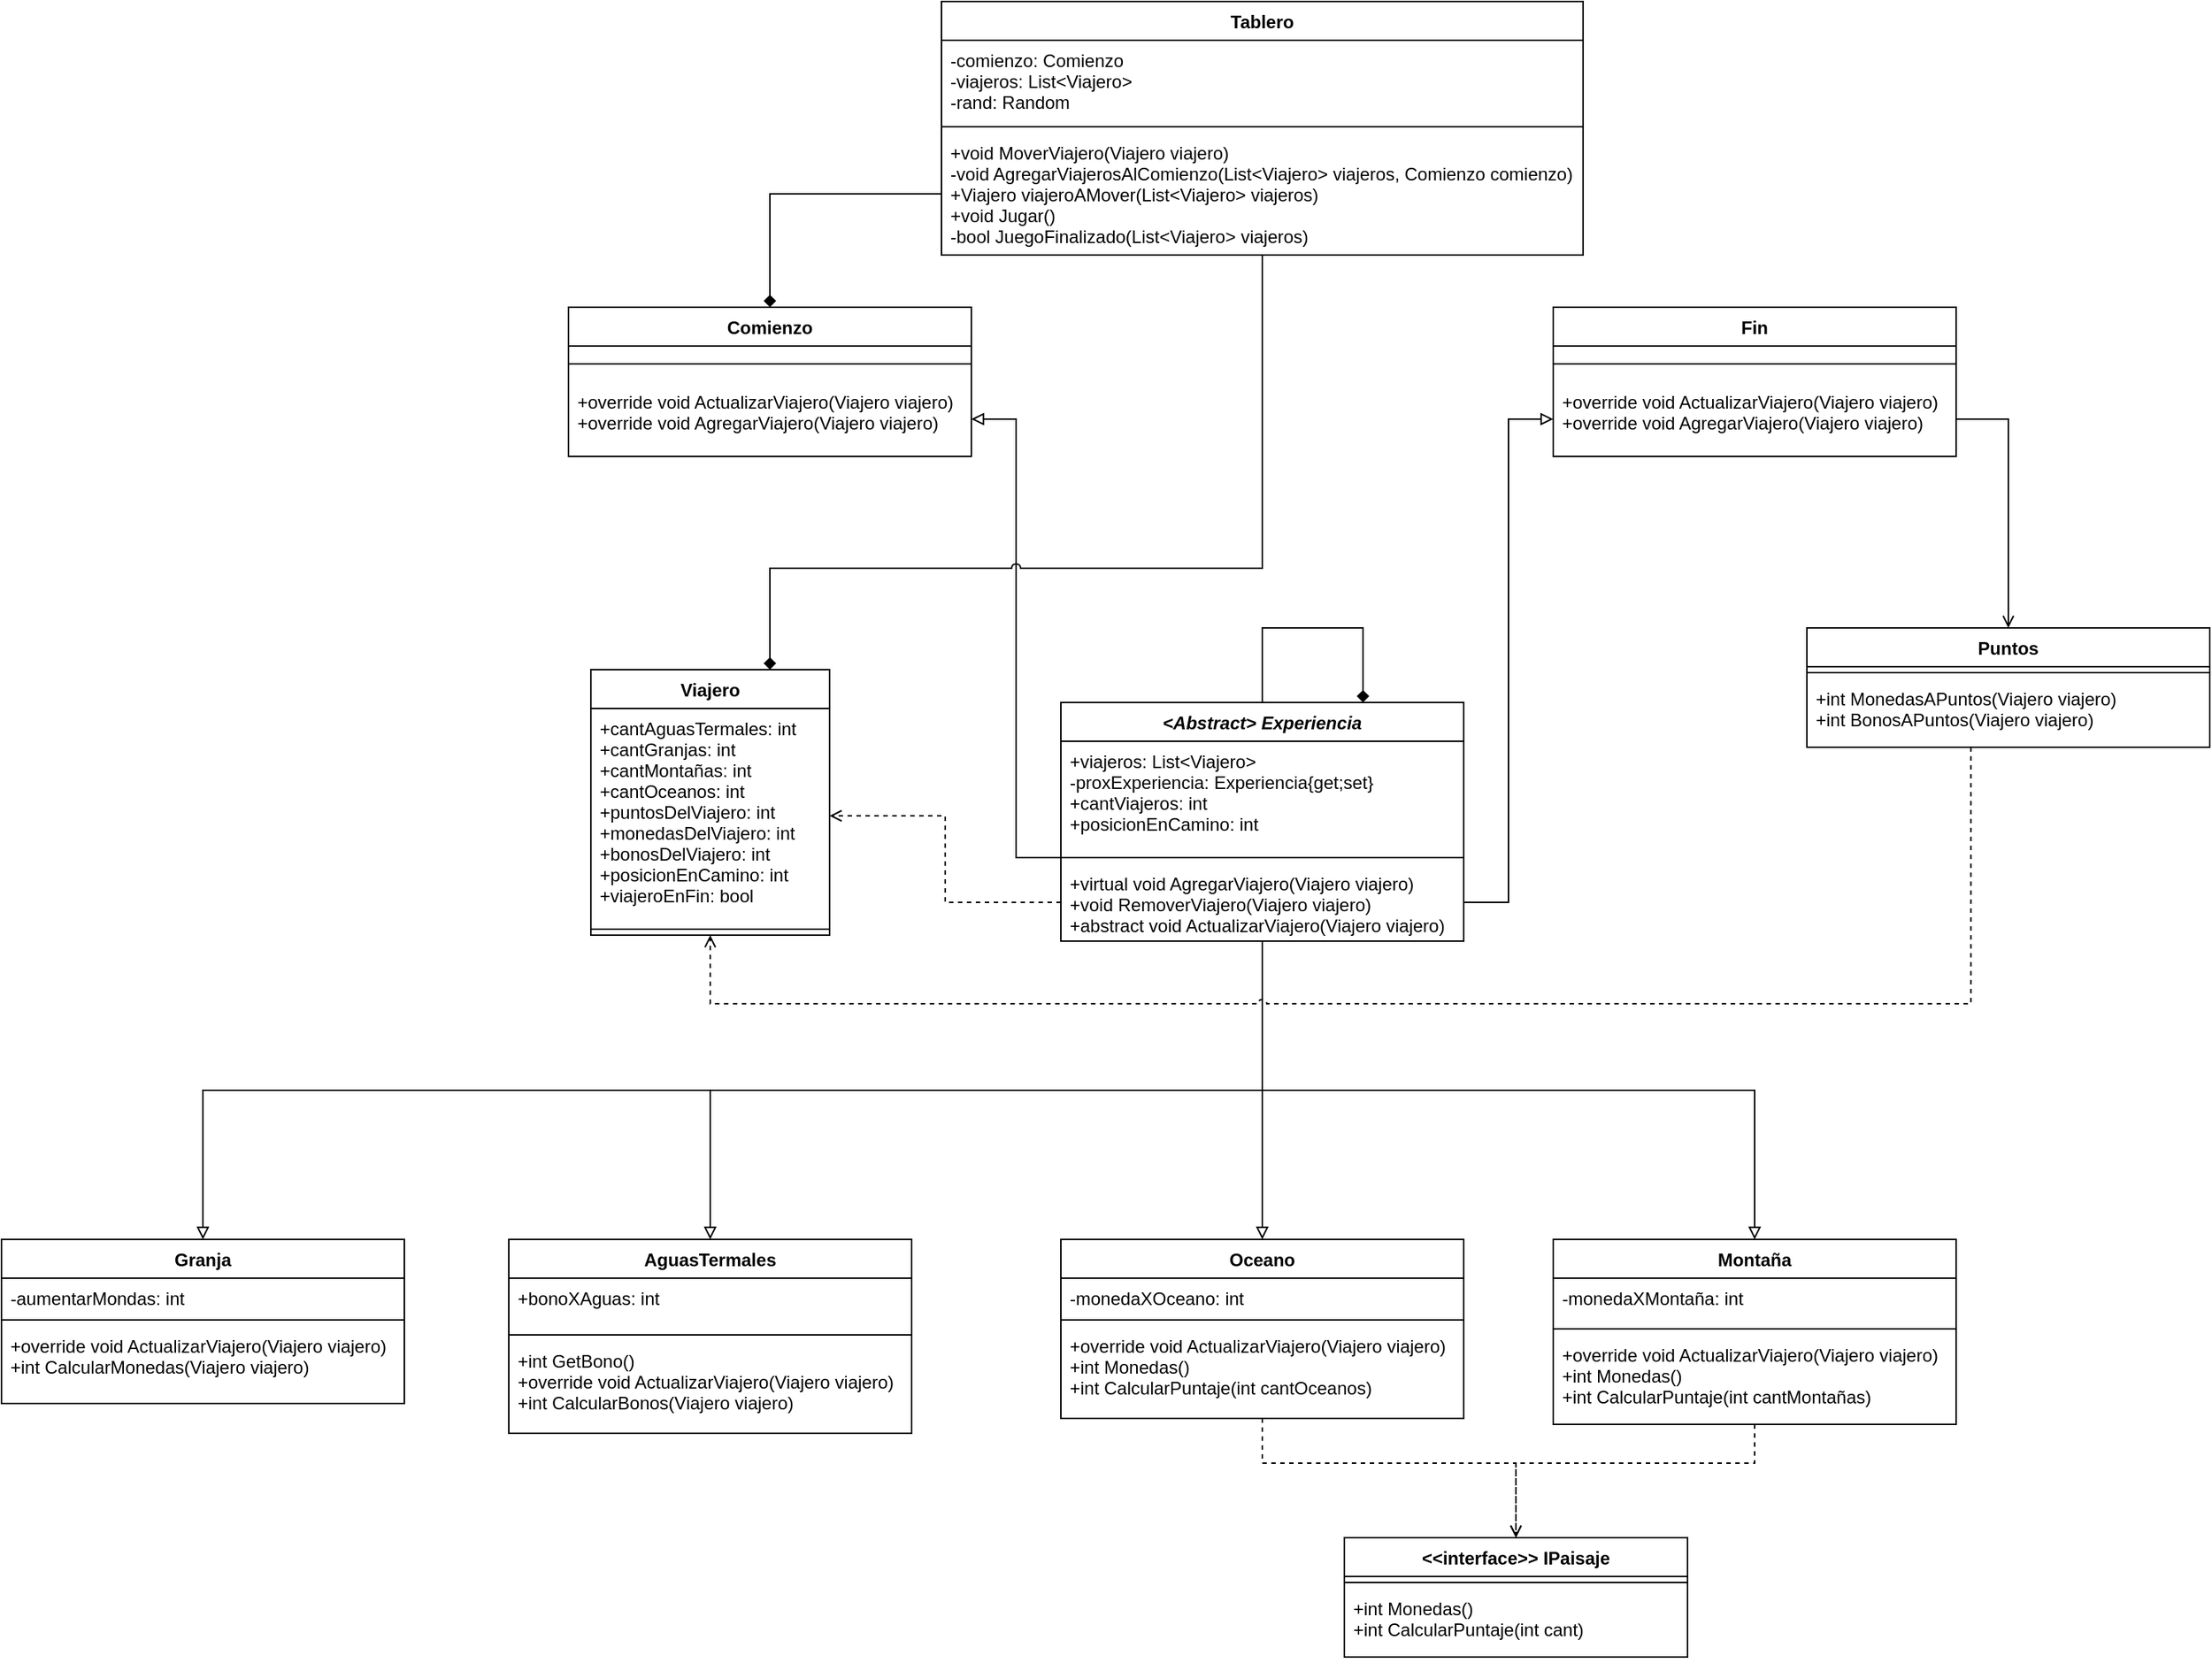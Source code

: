<mxfile version="14.9.4" type="onedrive"><diagram id="Jl01f2Obj3E4UL3d34RZ" name="Page-1"><mxGraphModel dx="1271" dy="529" grid="1" gridSize="10" guides="1" tooltips="1" connect="1" arrows="1" fold="1" page="1" pageScale="1" pageWidth="827" pageHeight="1169" math="0" shadow="0"><root><mxCell id="0"/><mxCell id="1" parent="0"/><mxCell id="5sFesVrw9Mt2Mjlz1UbM-18" value="&lt;Abstract&gt; Experiencia" style="swimlane;fontStyle=3;align=center;verticalAlign=top;childLayout=stackLayout;horizontal=1;startSize=26;horizontalStack=0;resizeParent=1;resizeParentMax=0;resizeLast=0;collapsible=1;marginBottom=0;" parent="1" vertex="1"><mxGeometry x="1180" y="580" width="270" height="160" as="geometry"/></mxCell><mxCell id="5sFesVrw9Mt2Mjlz1UbM-19" value="+viajeros: List&lt;Viajero&gt;&#10;-proxExperiencia: Experiencia{get;set}&#10;+cantViajeros: int&#10;+posicionEnCamino: int&#10;" style="text;strokeColor=none;fillColor=none;align=left;verticalAlign=top;spacingLeft=4;spacingRight=4;overflow=hidden;rotatable=0;points=[[0,0.5],[1,0.5]];portConstraint=eastwest;" parent="5sFesVrw9Mt2Mjlz1UbM-18" vertex="1"><mxGeometry y="26" width="270" height="74" as="geometry"/></mxCell><mxCell id="5sFesVrw9Mt2Mjlz1UbM-20" value="" style="line;strokeWidth=1;fillColor=none;align=left;verticalAlign=middle;spacingTop=-1;spacingLeft=3;spacingRight=3;rotatable=0;labelPosition=right;points=[];portConstraint=eastwest;" parent="5sFesVrw9Mt2Mjlz1UbM-18" vertex="1"><mxGeometry y="100" width="270" height="8" as="geometry"/></mxCell><mxCell id="5sFesVrw9Mt2Mjlz1UbM-21" value="+virtual void AgregarViajero(Viajero viajero)&#10;+void RemoverViajero(Viajero viajero)&#10;+abstract void ActualizarViajero(Viajero viajero)&#10;" style="text;strokeColor=none;fillColor=none;align=left;verticalAlign=top;spacingLeft=4;spacingRight=4;overflow=hidden;rotatable=0;points=[[0,0.5],[1,0.5]];portConstraint=eastwest;" parent="5sFesVrw9Mt2Mjlz1UbM-18" vertex="1"><mxGeometry y="108" width="270" height="52" as="geometry"/></mxCell><mxCell id="5sFesVrw9Mt2Mjlz1UbM-22" value="Montaña" style="swimlane;fontStyle=1;align=center;verticalAlign=top;childLayout=stackLayout;horizontal=1;startSize=26;horizontalStack=0;resizeParent=1;resizeParentMax=0;resizeLast=0;collapsible=1;marginBottom=0;" parent="1" vertex="1"><mxGeometry x="1510" y="940" width="270" height="124" as="geometry"/></mxCell><mxCell id="5sFesVrw9Mt2Mjlz1UbM-23" value="-monedaXMontaña: int&#10;" style="text;strokeColor=none;fillColor=none;align=left;verticalAlign=top;spacingLeft=4;spacingRight=4;overflow=hidden;rotatable=0;points=[[0,0.5],[1,0.5]];portConstraint=eastwest;" parent="5sFesVrw9Mt2Mjlz1UbM-22" vertex="1"><mxGeometry y="26" width="270" height="30" as="geometry"/></mxCell><mxCell id="5sFesVrw9Mt2Mjlz1UbM-24" value="" style="line;strokeWidth=1;fillColor=none;align=left;verticalAlign=middle;spacingTop=-1;spacingLeft=3;spacingRight=3;rotatable=0;labelPosition=right;points=[];portConstraint=eastwest;" parent="5sFesVrw9Mt2Mjlz1UbM-22" vertex="1"><mxGeometry y="56" width="270" height="8" as="geometry"/></mxCell><mxCell id="5sFesVrw9Mt2Mjlz1UbM-25" value="+override void ActualizarViajero(Viajero viajero)&#10;+int Monedas()&#10;+int CalcularPuntaje(int cantMontañas)" style="text;strokeColor=none;fillColor=none;align=left;verticalAlign=top;spacingLeft=4;spacingRight=4;overflow=hidden;rotatable=0;points=[[0,0.5],[1,0.5]];portConstraint=eastwest;" parent="5sFesVrw9Mt2Mjlz1UbM-22" vertex="1"><mxGeometry y="64" width="270" height="60" as="geometry"/></mxCell><mxCell id="5sFesVrw9Mt2Mjlz1UbM-26" value="Granja" style="swimlane;fontStyle=1;align=center;verticalAlign=top;childLayout=stackLayout;horizontal=1;startSize=26;horizontalStack=0;resizeParent=1;resizeParentMax=0;resizeLast=0;collapsible=1;marginBottom=0;" parent="1" vertex="1"><mxGeometry x="470" y="940" width="270" height="110" as="geometry"/></mxCell><mxCell id="5sFesVrw9Mt2Mjlz1UbM-27" value="-aumentarMondas: int&#10;" style="text;strokeColor=none;fillColor=none;align=left;verticalAlign=top;spacingLeft=4;spacingRight=4;overflow=hidden;rotatable=0;points=[[0,0.5],[1,0.5]];portConstraint=eastwest;" parent="5sFesVrw9Mt2Mjlz1UbM-26" vertex="1"><mxGeometry y="26" width="270" height="24" as="geometry"/></mxCell><mxCell id="5sFesVrw9Mt2Mjlz1UbM-28" value="" style="line;strokeWidth=1;fillColor=none;align=left;verticalAlign=middle;spacingTop=-1;spacingLeft=3;spacingRight=3;rotatable=0;labelPosition=right;points=[];portConstraint=eastwest;" parent="5sFesVrw9Mt2Mjlz1UbM-26" vertex="1"><mxGeometry y="50" width="270" height="8" as="geometry"/></mxCell><mxCell id="5sFesVrw9Mt2Mjlz1UbM-29" value="+override void ActualizarViajero(Viajero viajero)&#10;+int CalcularMonedas(Viajero viajero)" style="text;strokeColor=none;fillColor=none;align=left;verticalAlign=top;spacingLeft=4;spacingRight=4;overflow=hidden;rotatable=0;points=[[0,0.5],[1,0.5]];portConstraint=eastwest;" parent="5sFesVrw9Mt2Mjlz1UbM-26" vertex="1"><mxGeometry y="58" width="270" height="52" as="geometry"/></mxCell><mxCell id="5sFesVrw9Mt2Mjlz1UbM-30" value="Oceano" style="swimlane;fontStyle=1;align=center;verticalAlign=top;childLayout=stackLayout;horizontal=1;startSize=26;horizontalStack=0;resizeParent=1;resizeParentMax=0;resizeLast=0;collapsible=1;marginBottom=0;" parent="1" vertex="1"><mxGeometry x="1180" y="940" width="270" height="120" as="geometry"/></mxCell><mxCell id="5sFesVrw9Mt2Mjlz1UbM-31" value="-monedaXOceano: int &#10;" style="text;strokeColor=none;fillColor=none;align=left;verticalAlign=top;spacingLeft=4;spacingRight=4;overflow=hidden;rotatable=0;points=[[0,0.5],[1,0.5]];portConstraint=eastwest;" parent="5sFesVrw9Mt2Mjlz1UbM-30" vertex="1"><mxGeometry y="26" width="270" height="24" as="geometry"/></mxCell><mxCell id="5sFesVrw9Mt2Mjlz1UbM-32" value="" style="line;strokeWidth=1;fillColor=none;align=left;verticalAlign=middle;spacingTop=-1;spacingLeft=3;spacingRight=3;rotatable=0;labelPosition=right;points=[];portConstraint=eastwest;" parent="5sFesVrw9Mt2Mjlz1UbM-30" vertex="1"><mxGeometry y="50" width="270" height="8" as="geometry"/></mxCell><mxCell id="5sFesVrw9Mt2Mjlz1UbM-33" value="+override void ActualizarViajero(Viajero viajero)&#10;+int Monedas()&#10;+int CalcularPuntaje(int cantOceanos)" style="text;strokeColor=none;fillColor=none;align=left;verticalAlign=top;spacingLeft=4;spacingRight=4;overflow=hidden;rotatable=0;points=[[0,0.5],[1,0.5]];portConstraint=eastwest;" parent="5sFesVrw9Mt2Mjlz1UbM-30" vertex="1"><mxGeometry y="58" width="270" height="62" as="geometry"/></mxCell><mxCell id="5sFesVrw9Mt2Mjlz1UbM-40" value="AguasTermales" style="swimlane;fontStyle=1;align=center;verticalAlign=top;childLayout=stackLayout;horizontal=1;startSize=26;horizontalStack=0;resizeParent=1;resizeParentMax=0;resizeLast=0;collapsible=1;marginBottom=0;" parent="1" vertex="1"><mxGeometry x="810" y="940" width="270" height="130" as="geometry"/></mxCell><mxCell id="5sFesVrw9Mt2Mjlz1UbM-41" value="+bonoXAguas: int&#10;" style="text;strokeColor=none;fillColor=none;align=left;verticalAlign=top;spacingLeft=4;spacingRight=4;overflow=hidden;rotatable=0;points=[[0,0.5],[1,0.5]];portConstraint=eastwest;" parent="5sFesVrw9Mt2Mjlz1UbM-40" vertex="1"><mxGeometry y="26" width="270" height="34" as="geometry"/></mxCell><mxCell id="5sFesVrw9Mt2Mjlz1UbM-42" value="" style="line;strokeWidth=1;fillColor=none;align=left;verticalAlign=middle;spacingTop=-1;spacingLeft=3;spacingRight=3;rotatable=0;labelPosition=right;points=[];portConstraint=eastwest;" parent="5sFesVrw9Mt2Mjlz1UbM-40" vertex="1"><mxGeometry y="60" width="270" height="8" as="geometry"/></mxCell><mxCell id="5sFesVrw9Mt2Mjlz1UbM-43" value="+int GetBono()&#10;+override void ActualizarViajero(Viajero viajero)&#10;+int CalcularBonos(Viajero viajero)&#10;" style="text;strokeColor=none;fillColor=none;align=left;verticalAlign=top;spacingLeft=4;spacingRight=4;overflow=hidden;rotatable=0;points=[[0,0.5],[1,0.5]];portConstraint=eastwest;" parent="5sFesVrw9Mt2Mjlz1UbM-40" vertex="1"><mxGeometry y="68" width="270" height="62" as="geometry"/></mxCell><mxCell id="5sFesVrw9Mt2Mjlz1UbM-44" value="Viajero" style="swimlane;fontStyle=1;align=center;verticalAlign=top;childLayout=stackLayout;horizontal=1;startSize=26;horizontalStack=0;resizeParent=1;resizeParentMax=0;resizeLast=0;collapsible=1;marginBottom=0;" parent="1" vertex="1"><mxGeometry x="865" y="558" width="160" height="178" as="geometry"/></mxCell><mxCell id="5sFesVrw9Mt2Mjlz1UbM-45" value="+cantAguasTermales: int&#10;+cantGranjas: int&#10;+cantMontañas: int&#10;+cantOceanos: int&#10;+puntosDelViajero: int&#10;+monedasDelViajero: int&#10;+bonosDelViajero: int&#10;+posicionEnCamino: int&#10;+viajeroEnFin: bool" style="text;strokeColor=none;fillColor=none;align=left;verticalAlign=top;spacingLeft=4;spacingRight=4;overflow=hidden;rotatable=0;points=[[0,0.5],[1,0.5]];portConstraint=eastwest;" parent="5sFesVrw9Mt2Mjlz1UbM-44" vertex="1"><mxGeometry y="26" width="160" height="144" as="geometry"/></mxCell><mxCell id="5sFesVrw9Mt2Mjlz1UbM-46" value="" style="line;strokeWidth=1;fillColor=none;align=left;verticalAlign=middle;spacingTop=-1;spacingLeft=3;spacingRight=3;rotatable=0;labelPosition=right;points=[];portConstraint=eastwest;" parent="5sFesVrw9Mt2Mjlz1UbM-44" vertex="1"><mxGeometry y="170" width="160" height="8" as="geometry"/></mxCell><mxCell id="5sFesVrw9Mt2Mjlz1UbM-48" value="Comienzo" style="swimlane;fontStyle=1;align=center;verticalAlign=top;childLayout=stackLayout;horizontal=1;startSize=26;horizontalStack=0;resizeParent=1;resizeParentMax=0;resizeLast=0;collapsible=1;marginBottom=0;" parent="1" vertex="1"><mxGeometry x="850" y="315" width="270" height="100" as="geometry"/></mxCell><mxCell id="5sFesVrw9Mt2Mjlz1UbM-50" value="" style="line;strokeWidth=1;fillColor=none;align=left;verticalAlign=middle;spacingTop=-1;spacingLeft=3;spacingRight=3;rotatable=0;labelPosition=right;points=[];portConstraint=eastwest;" parent="5sFesVrw9Mt2Mjlz1UbM-48" vertex="1"><mxGeometry y="26" width="270" height="24" as="geometry"/></mxCell><mxCell id="5sFesVrw9Mt2Mjlz1UbM-51" value="+override void ActualizarViajero(Viajero viajero)&#10;+override void AgregarViajero(Viajero viajero)" style="text;strokeColor=none;fillColor=none;align=left;verticalAlign=top;spacingLeft=4;spacingRight=4;overflow=hidden;rotatable=0;points=[[0,0.5],[1,0.5]];portConstraint=eastwest;" parent="5sFesVrw9Mt2Mjlz1UbM-48" vertex="1"><mxGeometry y="50" width="270" height="50" as="geometry"/></mxCell><mxCell id="5sFesVrw9Mt2Mjlz1UbM-55" value="&lt;&lt;interface&gt;&gt; IPaisaje" style="swimlane;fontStyle=1;align=center;verticalAlign=top;childLayout=stackLayout;horizontal=1;startSize=26;horizontalStack=0;resizeParent=1;resizeParentMax=0;resizeLast=0;collapsible=1;marginBottom=0;" parent="1" vertex="1"><mxGeometry x="1370" y="1140" width="230" height="80" as="geometry"/></mxCell><mxCell id="5sFesVrw9Mt2Mjlz1UbM-57" value="" style="line;strokeWidth=1;fillColor=none;align=left;verticalAlign=middle;spacingTop=-1;spacingLeft=3;spacingRight=3;rotatable=0;labelPosition=right;points=[];portConstraint=eastwest;" parent="5sFesVrw9Mt2Mjlz1UbM-55" vertex="1"><mxGeometry y="26" width="230" height="8" as="geometry"/></mxCell><mxCell id="5sFesVrw9Mt2Mjlz1UbM-58" value="+int Monedas()&#10;+int CalcularPuntaje(int cant)" style="text;strokeColor=none;fillColor=none;align=left;verticalAlign=top;spacingLeft=4;spacingRight=4;overflow=hidden;rotatable=0;points=[[0,0.5],[1,0.5]];portConstraint=eastwest;" parent="5sFesVrw9Mt2Mjlz1UbM-55" vertex="1"><mxGeometry y="34" width="230" height="46" as="geometry"/></mxCell><mxCell id="iTlhH3f8SJJAv2avNsi5-2" value="Tablero" style="swimlane;fontStyle=1;align=center;verticalAlign=top;childLayout=stackLayout;horizontal=1;startSize=26;horizontalStack=0;resizeParent=1;resizeParentMax=0;resizeLast=0;collapsible=1;marginBottom=0;" parent="1" vertex="1"><mxGeometry x="1100" y="110" width="430" height="170" as="geometry"/></mxCell><mxCell id="iTlhH3f8SJJAv2avNsi5-3" value="-comienzo: Comienzo&#10;-viajeros: List&lt;Viajero&gt;&#10;-rand: Random" style="text;strokeColor=none;fillColor=none;align=left;verticalAlign=top;spacingLeft=4;spacingRight=4;overflow=hidden;rotatable=0;points=[[0,0.5],[1,0.5]];portConstraint=eastwest;" parent="iTlhH3f8SJJAv2avNsi5-2" vertex="1"><mxGeometry y="26" width="430" height="54" as="geometry"/></mxCell><mxCell id="iTlhH3f8SJJAv2avNsi5-4" value="" style="line;strokeWidth=1;fillColor=none;align=left;verticalAlign=middle;spacingTop=-1;spacingLeft=3;spacingRight=3;rotatable=0;labelPosition=right;points=[];portConstraint=eastwest;" parent="iTlhH3f8SJJAv2avNsi5-2" vertex="1"><mxGeometry y="80" width="430" height="8" as="geometry"/></mxCell><mxCell id="iTlhH3f8SJJAv2avNsi5-5" value="+void MoverViajero(Viajero viajero)&#10;-void AgregarViajerosAlComienzo(List&lt;Viajero&gt; viajeros, Comienzo comienzo)&#10;+Viajero viajeroAMover(List&lt;Viajero&gt; viajeros)&#10;+void Jugar()&#10;-bool JuegoFinalizado(List&lt;Viajero&gt; viajeros)" style="text;strokeColor=none;fillColor=none;align=left;verticalAlign=top;spacingLeft=4;spacingRight=4;overflow=hidden;rotatable=0;points=[[0,0.5],[1,0.5]];portConstraint=eastwest;" parent="iTlhH3f8SJJAv2avNsi5-2" vertex="1"><mxGeometry y="88" width="430" height="82" as="geometry"/></mxCell><mxCell id="iTlhH3f8SJJAv2avNsi5-7" value="Puntos" style="swimlane;fontStyle=1;align=center;verticalAlign=top;childLayout=stackLayout;horizontal=1;startSize=26;horizontalStack=0;resizeParent=1;resizeParentMax=0;resizeLast=0;collapsible=1;marginBottom=0;" parent="1" vertex="1"><mxGeometry x="1680" y="530" width="270" height="80" as="geometry"/></mxCell><mxCell id="iTlhH3f8SJJAv2avNsi5-9" value="" style="line;strokeWidth=1;fillColor=none;align=left;verticalAlign=middle;spacingTop=-1;spacingLeft=3;spacingRight=3;rotatable=0;labelPosition=right;points=[];portConstraint=eastwest;" parent="iTlhH3f8SJJAv2avNsi5-7" vertex="1"><mxGeometry y="26" width="270" height="8" as="geometry"/></mxCell><mxCell id="iTlhH3f8SJJAv2avNsi5-10" value="+int MonedasAPuntos(Viajero viajero)&#10;+int BonosAPuntos(Viajero viajero)" style="text;strokeColor=none;fillColor=none;align=left;verticalAlign=top;spacingLeft=4;spacingRight=4;overflow=hidden;rotatable=0;points=[[0,0.5],[1,0.5]];portConstraint=eastwest;" parent="iTlhH3f8SJJAv2avNsi5-7" vertex="1"><mxGeometry y="34" width="270" height="46" as="geometry"/></mxCell><mxCell id="iTlhH3f8SJJAv2avNsi5-15" value="Fin" style="swimlane;fontStyle=1;align=center;verticalAlign=top;childLayout=stackLayout;horizontal=1;startSize=26;horizontalStack=0;resizeParent=1;resizeParentMax=0;resizeLast=0;collapsible=1;marginBottom=0;" parent="1" vertex="1"><mxGeometry x="1510" y="315" width="270" height="100" as="geometry"/></mxCell><mxCell id="iTlhH3f8SJJAv2avNsi5-16" value="" style="line;strokeWidth=1;fillColor=none;align=left;verticalAlign=middle;spacingTop=-1;spacingLeft=3;spacingRight=3;rotatable=0;labelPosition=right;points=[];portConstraint=eastwest;" parent="iTlhH3f8SJJAv2avNsi5-15" vertex="1"><mxGeometry y="26" width="270" height="24" as="geometry"/></mxCell><mxCell id="iTlhH3f8SJJAv2avNsi5-17" value="+override void ActualizarViajero(Viajero viajero)&#10;+override void AgregarViajero(Viajero viajero)" style="text;strokeColor=none;fillColor=none;align=left;verticalAlign=top;spacingLeft=4;spacingRight=4;overflow=hidden;rotatable=0;points=[[0,0.5],[1,0.5]];portConstraint=eastwest;" parent="iTlhH3f8SJJAv2avNsi5-15" vertex="1"><mxGeometry y="50" width="270" height="50" as="geometry"/></mxCell><mxCell id="iTlhH3f8SJJAv2avNsi5-22" style="edgeStyle=orthogonalEdgeStyle;rounded=0;orthogonalLoop=1;jettySize=auto;html=1;entryX=0.5;entryY=0;entryDx=0;entryDy=0;endArrow=block;endFill=0;" parent="1" source="5sFesVrw9Mt2Mjlz1UbM-21" target="5sFesVrw9Mt2Mjlz1UbM-26" edge="1"><mxGeometry relative="1" as="geometry"><Array as="points"><mxPoint x="1315" y="840"/><mxPoint x="605" y="840"/></Array></mxGeometry></mxCell><mxCell id="iTlhH3f8SJJAv2avNsi5-27" style="edgeStyle=orthogonalEdgeStyle;rounded=0;orthogonalLoop=1;jettySize=auto;html=1;endArrow=block;endFill=0;" parent="1" source="5sFesVrw9Mt2Mjlz1UbM-21" target="5sFesVrw9Mt2Mjlz1UbM-22" edge="1"><mxGeometry relative="1" as="geometry"><Array as="points"><mxPoint x="1315" y="840"/><mxPoint x="1645" y="840"/></Array></mxGeometry></mxCell><mxCell id="iTlhH3f8SJJAv2avNsi5-29" style="edgeStyle=orthogonalEdgeStyle;rounded=0;orthogonalLoop=1;jettySize=auto;html=1;endArrow=block;endFill=0;" parent="1" source="5sFesVrw9Mt2Mjlz1UbM-21" target="5sFesVrw9Mt2Mjlz1UbM-40" edge="1"><mxGeometry relative="1" as="geometry"><Array as="points"><mxPoint x="1315" y="840"/><mxPoint x="945" y="840"/></Array></mxGeometry></mxCell><mxCell id="iTlhH3f8SJJAv2avNsi5-30" style="edgeStyle=orthogonalEdgeStyle;rounded=0;orthogonalLoop=1;jettySize=auto;html=1;entryX=0.5;entryY=0;entryDx=0;entryDy=0;endArrow=block;endFill=0;" parent="1" source="5sFesVrw9Mt2Mjlz1UbM-21" target="5sFesVrw9Mt2Mjlz1UbM-30" edge="1"><mxGeometry relative="1" as="geometry"><Array as="points"><mxPoint x="1315" y="820"/><mxPoint x="1315" y="820"/></Array></mxGeometry></mxCell><mxCell id="iTlhH3f8SJJAv2avNsi5-31" style="edgeStyle=orthogonalEdgeStyle;rounded=0;orthogonalLoop=1;jettySize=auto;html=1;entryX=0;entryY=0.5;entryDx=0;entryDy=0;endArrow=block;endFill=0;" parent="1" source="5sFesVrw9Mt2Mjlz1UbM-21" target="iTlhH3f8SJJAv2avNsi5-17" edge="1"><mxGeometry relative="1" as="geometry"/></mxCell><mxCell id="iTlhH3f8SJJAv2avNsi5-32" style="edgeStyle=orthogonalEdgeStyle;rounded=0;orthogonalLoop=1;jettySize=auto;html=1;entryX=1;entryY=0.5;entryDx=0;entryDy=0;endArrow=block;endFill=0;" parent="1" source="5sFesVrw9Mt2Mjlz1UbM-20" target="5sFesVrw9Mt2Mjlz1UbM-51" edge="1"><mxGeometry relative="1" as="geometry"/></mxCell><mxCell id="iTlhH3f8SJJAv2avNsi5-33" style="edgeStyle=orthogonalEdgeStyle;rounded=0;orthogonalLoop=1;jettySize=auto;html=1;entryX=0.5;entryY=0;entryDx=0;entryDy=0;endArrow=open;endFill=0;dashed=1;" parent="1" source="5sFesVrw9Mt2Mjlz1UbM-33" target="5sFesVrw9Mt2Mjlz1UbM-55" edge="1"><mxGeometry relative="1" as="geometry"><Array as="points"><mxPoint x="1315" y="1090"/><mxPoint x="1485" y="1090"/></Array></mxGeometry></mxCell><mxCell id="iTlhH3f8SJJAv2avNsi5-34" style="edgeStyle=orthogonalEdgeStyle;rounded=0;orthogonalLoop=1;jettySize=auto;html=1;entryX=0.5;entryY=0;entryDx=0;entryDy=0;endArrow=open;endFill=0;dashed=1;" parent="1" source="5sFesVrw9Mt2Mjlz1UbM-25" target="5sFesVrw9Mt2Mjlz1UbM-55" edge="1"><mxGeometry relative="1" as="geometry"><Array as="points"><mxPoint x="1645" y="1090"/><mxPoint x="1485" y="1090"/></Array></mxGeometry></mxCell><mxCell id="iTlhH3f8SJJAv2avNsi5-36" style="edgeStyle=orthogonalEdgeStyle;rounded=0;orthogonalLoop=1;jettySize=auto;html=1;entryX=0.75;entryY=0;entryDx=0;entryDy=0;endArrow=diamond;endFill=1;jumpStyle=arc;" parent="1" source="iTlhH3f8SJJAv2avNsi5-5" target="5sFesVrw9Mt2Mjlz1UbM-44" edge="1"><mxGeometry relative="1" as="geometry"><Array as="points"><mxPoint x="1315" y="490"/><mxPoint x="985" y="490"/></Array></mxGeometry></mxCell><mxCell id="iTlhH3f8SJJAv2avNsi5-40" style="edgeStyle=orthogonalEdgeStyle;rounded=0;jumpStyle=arc;orthogonalLoop=1;jettySize=auto;html=1;exitX=0;exitY=0.5;exitDx=0;exitDy=0;dashed=1;endArrow=open;endFill=0;" parent="1" source="5sFesVrw9Mt2Mjlz1UbM-21" target="5sFesVrw9Mt2Mjlz1UbM-45" edge="1"><mxGeometry relative="1" as="geometry"><mxPoint x="1050" y="750" as="targetPoint"/></mxGeometry></mxCell><mxCell id="iTlhH3f8SJJAv2avNsi5-41" style="edgeStyle=orthogonalEdgeStyle;rounded=0;jumpStyle=arc;orthogonalLoop=1;jettySize=auto;html=1;exitX=0.407;exitY=1;exitDx=0;exitDy=0;entryX=0.5;entryY=1;entryDx=0;entryDy=0;dashed=1;endArrow=open;endFill=0;exitPerimeter=0;" parent="1" source="iTlhH3f8SJJAv2avNsi5-10" target="5sFesVrw9Mt2Mjlz1UbM-44" edge="1"><mxGeometry relative="1" as="geometry"><Array as="points"><mxPoint x="1790" y="782"/><mxPoint x="945" y="782"/></Array><mxPoint x="929.64" y="762.988" as="targetPoint"/></mxGeometry></mxCell><mxCell id="iTlhH3f8SJJAv2avNsi5-43" style="edgeStyle=orthogonalEdgeStyle;rounded=0;jumpStyle=arc;orthogonalLoop=1;jettySize=auto;html=1;entryX=0.5;entryY=0;entryDx=0;entryDy=0;endArrow=open;endFill=0;" parent="1" source="iTlhH3f8SJJAv2avNsi5-17" target="iTlhH3f8SJJAv2avNsi5-7" edge="1"><mxGeometry relative="1" as="geometry"/></mxCell><mxCell id="qW3wSmNir37bSCxc2y2G-1" style="edgeStyle=orthogonalEdgeStyle;rounded=0;orthogonalLoop=1;jettySize=auto;html=1;entryX=0.5;entryY=0;entryDx=0;entryDy=0;endArrow=diamond;endFill=1;" edge="1" parent="1" source="iTlhH3f8SJJAv2avNsi5-5" target="5sFesVrw9Mt2Mjlz1UbM-48"><mxGeometry relative="1" as="geometry"/></mxCell><mxCell id="qW3wSmNir37bSCxc2y2G-3" style="edgeStyle=orthogonalEdgeStyle;rounded=0;orthogonalLoop=1;jettySize=auto;html=1;entryX=0.75;entryY=0;entryDx=0;entryDy=0;endArrow=diamond;endFill=1;" edge="1" parent="1" source="5sFesVrw9Mt2Mjlz1UbM-18" target="5sFesVrw9Mt2Mjlz1UbM-18"><mxGeometry relative="1" as="geometry"><Array as="points"><mxPoint x="1315" y="530"/><mxPoint x="1383" y="530"/></Array></mxGeometry></mxCell></root></mxGraphModel></diagram></mxfile>
